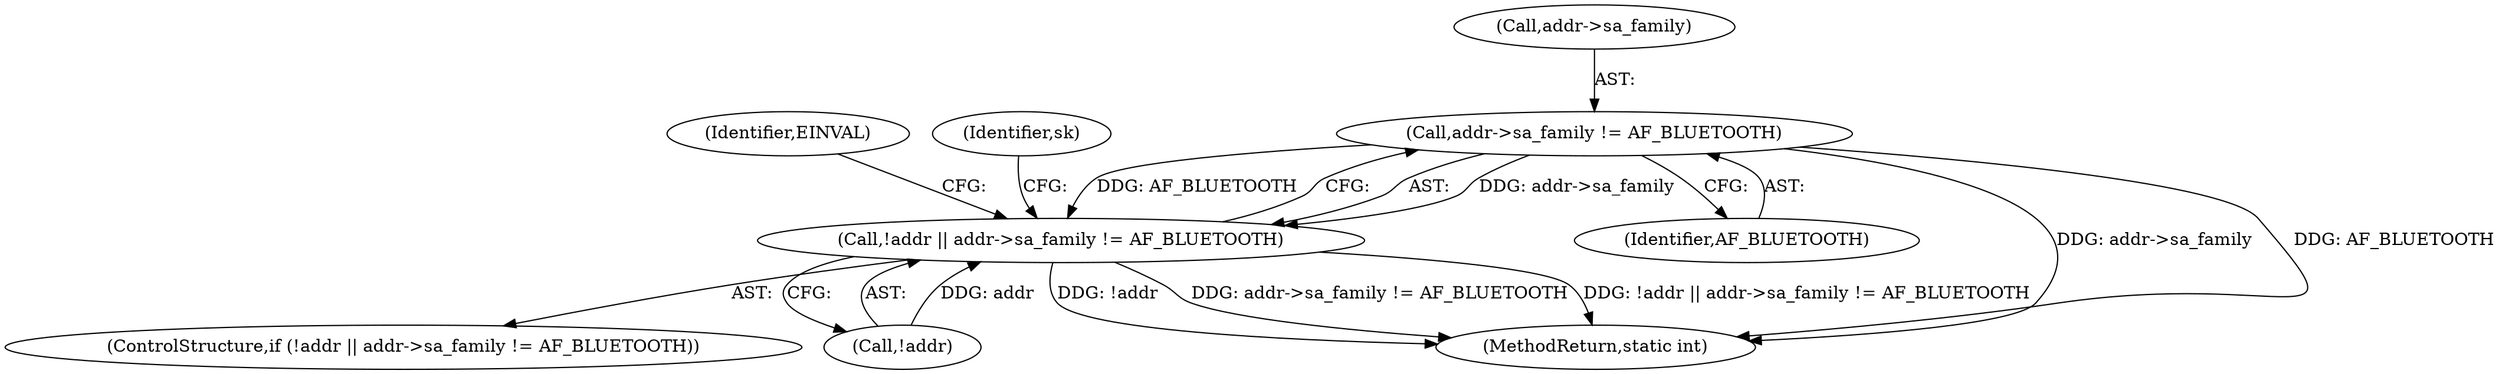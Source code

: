 digraph "0_linux_951b6a0717db97ce420547222647bcc40bf1eacd@pointer" {
"1000139" [label="(Call,addr->sa_family != AF_BLUETOOTH)"];
"1000136" [label="(Call,!addr || addr->sa_family != AF_BLUETOOTH)"];
"1000143" [label="(Identifier,AF_BLUETOOTH)"];
"1000225" [label="(MethodReturn,static int)"];
"1000135" [label="(ControlStructure,if (!addr || addr->sa_family != AF_BLUETOOTH))"];
"1000137" [label="(Call,!addr)"];
"1000146" [label="(Identifier,EINVAL)"];
"1000140" [label="(Call,addr->sa_family)"];
"1000139" [label="(Call,addr->sa_family != AF_BLUETOOTH)"];
"1000148" [label="(Identifier,sk)"];
"1000136" [label="(Call,!addr || addr->sa_family != AF_BLUETOOTH)"];
"1000139" -> "1000136"  [label="AST: "];
"1000139" -> "1000143"  [label="CFG: "];
"1000140" -> "1000139"  [label="AST: "];
"1000143" -> "1000139"  [label="AST: "];
"1000136" -> "1000139"  [label="CFG: "];
"1000139" -> "1000225"  [label="DDG: addr->sa_family"];
"1000139" -> "1000225"  [label="DDG: AF_BLUETOOTH"];
"1000139" -> "1000136"  [label="DDG: addr->sa_family"];
"1000139" -> "1000136"  [label="DDG: AF_BLUETOOTH"];
"1000136" -> "1000135"  [label="AST: "];
"1000136" -> "1000137"  [label="CFG: "];
"1000137" -> "1000136"  [label="AST: "];
"1000146" -> "1000136"  [label="CFG: "];
"1000148" -> "1000136"  [label="CFG: "];
"1000136" -> "1000225"  [label="DDG: addr->sa_family != AF_BLUETOOTH"];
"1000136" -> "1000225"  [label="DDG: !addr || addr->sa_family != AF_BLUETOOTH"];
"1000136" -> "1000225"  [label="DDG: !addr"];
"1000137" -> "1000136"  [label="DDG: addr"];
}
